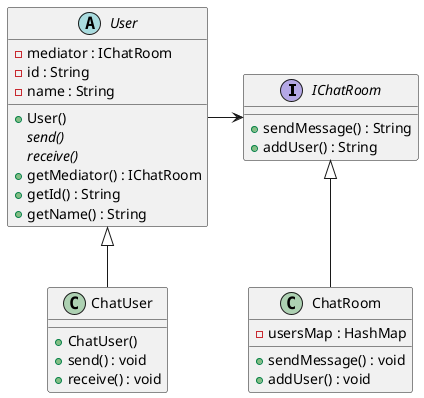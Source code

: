 @startuml

interface IChatRoom {
  +sendMessage() : String
  +addUser() : String
}

abstract class User {
  -mediator : IChatRoom
  -id : String
  -name : String
  +User()
  {abstract} send()
  {abstract} receive()
  +getMediator() : IChatRoom
  +getId() : String
  +getName() : String
}

class ChatRoom {
  -usersMap : HashMap
  +sendMessage() : void
  +addUser() : void
}

class ChatUser {
  +ChatUser()
  +send() : void
  +receive() : void
}

IChatRoom <|-down- ChatRoom
User <|-down- ChatUser
IChatRoom <-left- User

@enduml